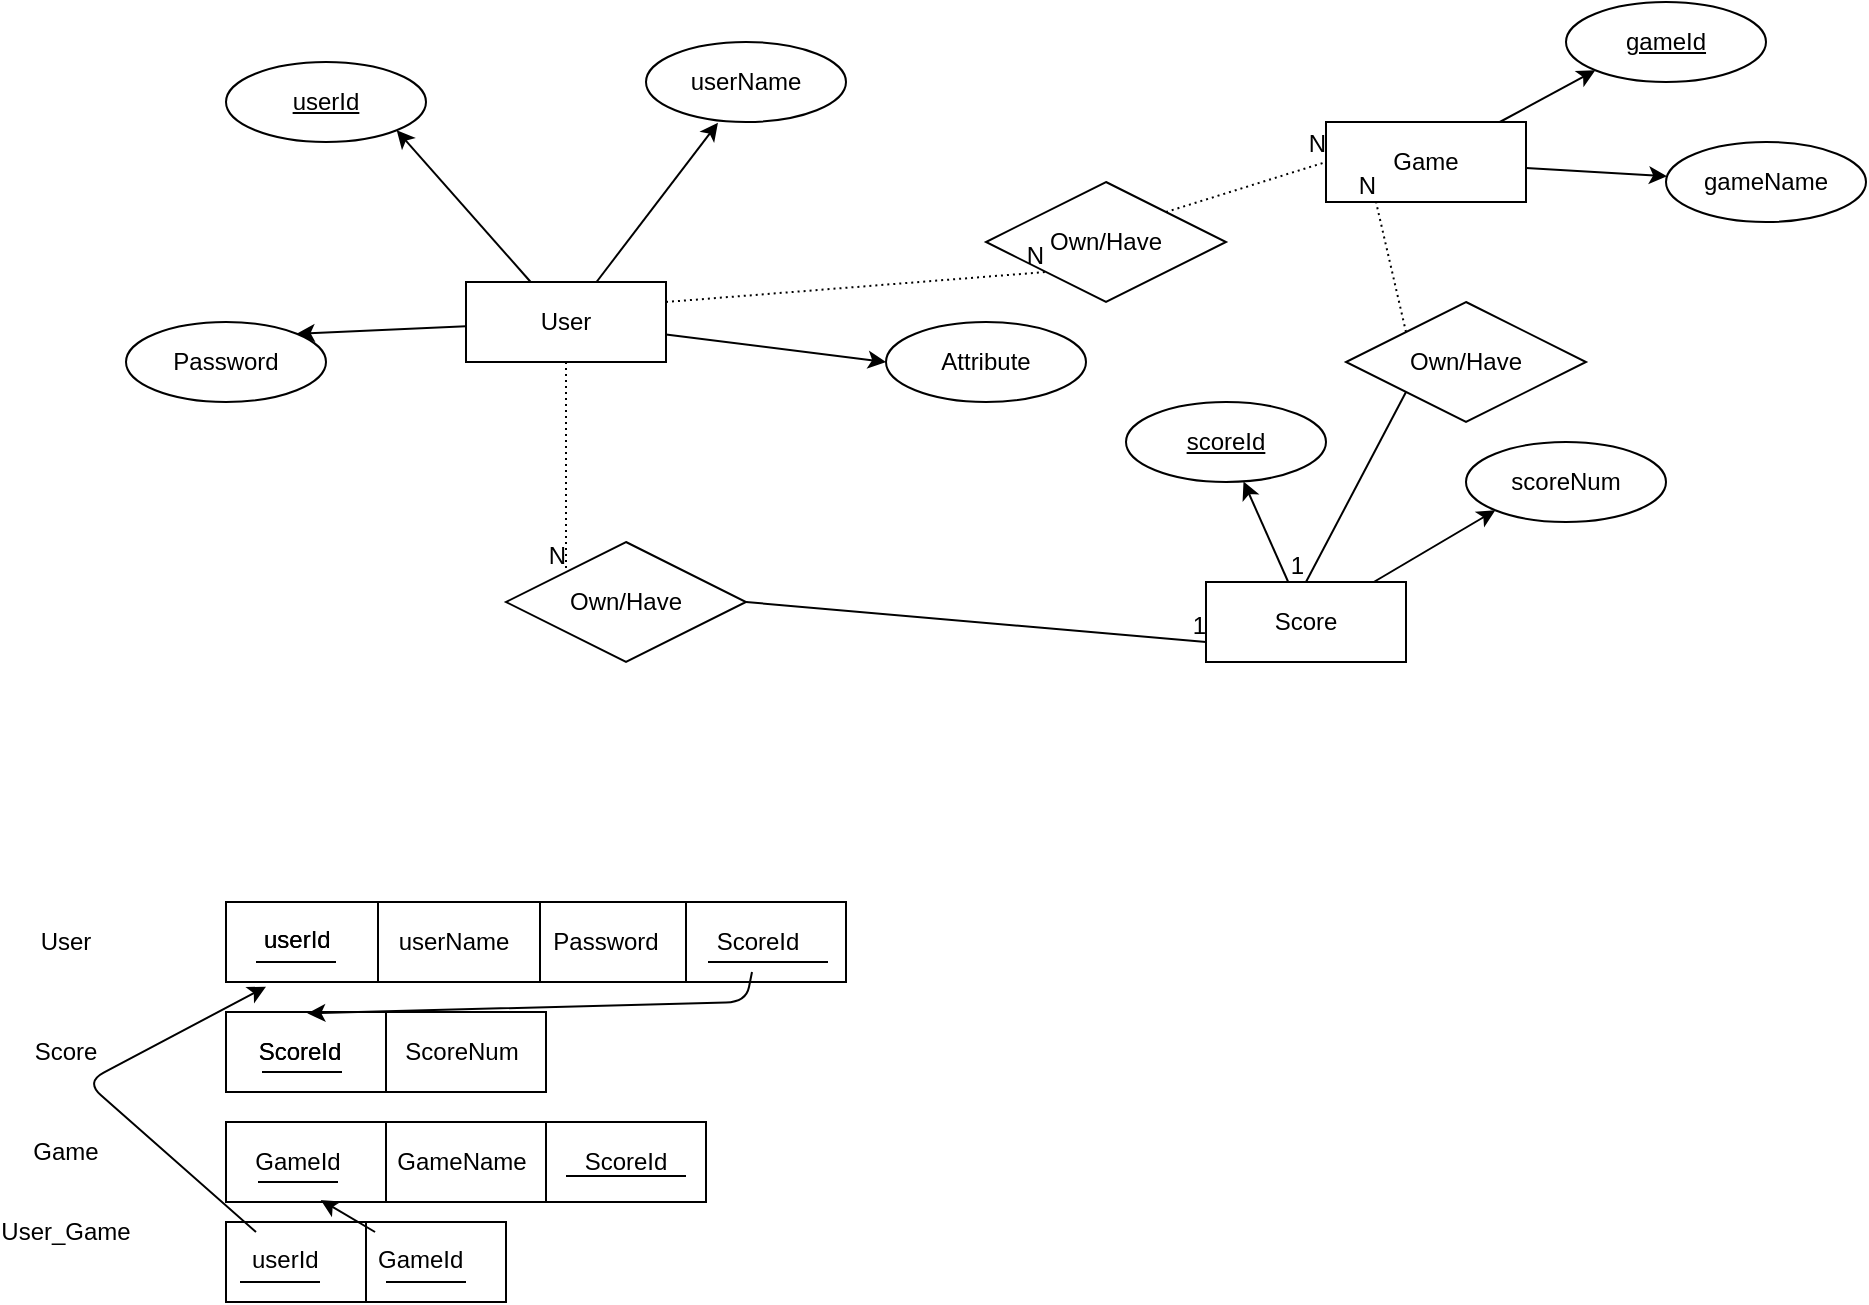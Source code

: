<mxfile>
    <diagram id="6PxIAA5w3FdN-SHMUKi2" name="Page-1">
        <mxGraphModel dx="746" dy="493" grid="1" gridSize="10" guides="1" tooltips="1" connect="1" arrows="1" fold="1" page="1" pageScale="1" pageWidth="1500" pageHeight="1000" math="0" shadow="0">
            <root>
                <mxCell id="0"/>
                <mxCell id="1" parent="0"/>
                <mxCell id="6" style="edgeStyle=none;html=1;entryX=0.36;entryY=1.008;entryDx=0;entryDy=0;entryPerimeter=0;" parent="1" source="2" target="5" edge="1">
                    <mxGeometry relative="1" as="geometry"/>
                </mxCell>
                <mxCell id="7" style="edgeStyle=none;html=1;entryX=1;entryY=1;entryDx=0;entryDy=0;" parent="1" source="2" target="3" edge="1">
                    <mxGeometry relative="1" as="geometry"/>
                </mxCell>
                <mxCell id="9" style="edgeStyle=none;html=1;entryX=1;entryY=0;entryDx=0;entryDy=0;" parent="1" source="2" target="8" edge="1">
                    <mxGeometry relative="1" as="geometry"/>
                </mxCell>
                <mxCell id="11" style="edgeStyle=none;html=1;entryX=0;entryY=0.5;entryDx=0;entryDy=0;" parent="1" source="2" target="94" edge="1">
                    <mxGeometry relative="1" as="geometry">
                        <mxPoint x="533.071" y="263.099" as="targetPoint"/>
                    </mxGeometry>
                </mxCell>
                <mxCell id="2" value="User" style="whiteSpace=wrap;html=1;align=center;" parent="1" vertex="1">
                    <mxGeometry x="330" y="220" width="100" height="40" as="geometry"/>
                </mxCell>
                <mxCell id="3" value="userId" style="ellipse;whiteSpace=wrap;html=1;align=center;fontStyle=4;" parent="1" vertex="1">
                    <mxGeometry x="210" y="110" width="100" height="40" as="geometry"/>
                </mxCell>
                <mxCell id="5" value="userName" style="ellipse;whiteSpace=wrap;html=1;align=center;" parent="1" vertex="1">
                    <mxGeometry x="420" y="100" width="100" height="40" as="geometry"/>
                </mxCell>
                <mxCell id="8" value="Password" style="ellipse;whiteSpace=wrap;html=1;align=center;" parent="1" vertex="1">
                    <mxGeometry x="160" y="240" width="100" height="40" as="geometry"/>
                </mxCell>
                <mxCell id="19" style="edgeStyle=none;html=1;" parent="1" source="14" target="18" edge="1">
                    <mxGeometry relative="1" as="geometry"/>
                </mxCell>
                <mxCell id="20" style="edgeStyle=none;html=1;entryX=0;entryY=1;entryDx=0;entryDy=0;" parent="1" source="14" target="16" edge="1">
                    <mxGeometry relative="1" as="geometry"/>
                </mxCell>
                <mxCell id="14" value="Game" style="whiteSpace=wrap;html=1;align=center;" parent="1" vertex="1">
                    <mxGeometry x="760" y="140" width="100" height="40" as="geometry"/>
                </mxCell>
                <mxCell id="16" value="gameId" style="ellipse;whiteSpace=wrap;html=1;align=center;fontStyle=4;" parent="1" vertex="1">
                    <mxGeometry x="880" y="80" width="100" height="40" as="geometry"/>
                </mxCell>
                <mxCell id="18" value="gameName" style="ellipse;whiteSpace=wrap;html=1;align=center;" parent="1" vertex="1">
                    <mxGeometry x="930" y="150" width="100" height="40" as="geometry"/>
                </mxCell>
                <mxCell id="24" style="edgeStyle=none;html=1;" parent="1" source="21" target="22" edge="1">
                    <mxGeometry relative="1" as="geometry"/>
                </mxCell>
                <mxCell id="25" style="edgeStyle=none;html=1;entryX=0;entryY=1;entryDx=0;entryDy=0;" parent="1" source="21" target="23" edge="1">
                    <mxGeometry relative="1" as="geometry"/>
                </mxCell>
                <mxCell id="21" value="Score" style="whiteSpace=wrap;html=1;align=center;" parent="1" vertex="1">
                    <mxGeometry x="700" y="370" width="100" height="40" as="geometry"/>
                </mxCell>
                <mxCell id="22" value="scoreId" style="ellipse;whiteSpace=wrap;html=1;align=center;fontStyle=4;" parent="1" vertex="1">
                    <mxGeometry x="660" y="280" width="100" height="40" as="geometry"/>
                </mxCell>
                <mxCell id="23" value="scoreNum" style="ellipse;whiteSpace=wrap;html=1;align=center;" parent="1" vertex="1">
                    <mxGeometry x="830" y="300" width="100" height="40" as="geometry"/>
                </mxCell>
                <mxCell id="27" value="Own/Have" style="shape=rhombus;perimeter=rhombusPerimeter;whiteSpace=wrap;html=1;align=center;" parent="1" vertex="1">
                    <mxGeometry x="590" y="170" width="120" height="60" as="geometry"/>
                </mxCell>
                <mxCell id="33" value="Own/Have" style="shape=rhombus;perimeter=rhombusPerimeter;whiteSpace=wrap;html=1;align=center;" parent="1" vertex="1">
                    <mxGeometry x="770" y="230" width="120" height="60" as="geometry"/>
                </mxCell>
                <mxCell id="36" value="" style="endArrow=none;html=1;rounded=0;entryX=0.5;entryY=0;entryDx=0;entryDy=0;exitX=0;exitY=1;exitDx=0;exitDy=0;" parent="1" source="33" target="21" edge="1">
                    <mxGeometry relative="1" as="geometry">
                        <mxPoint x="670" y="310" as="sourcePoint"/>
                        <mxPoint x="830" y="310" as="targetPoint"/>
                    </mxGeometry>
                </mxCell>
                <mxCell id="37" value="1" style="resizable=0;html=1;align=right;verticalAlign=bottom;" parent="36" connectable="0" vertex="1">
                    <mxGeometry x="1" relative="1" as="geometry"/>
                </mxCell>
                <mxCell id="38" value="Own/Have" style="shape=rhombus;perimeter=rhombusPerimeter;whiteSpace=wrap;html=1;align=center;" parent="1" vertex="1">
                    <mxGeometry x="350" y="350" width="120" height="60" as="geometry"/>
                </mxCell>
                <mxCell id="41" value="" style="endArrow=none;html=1;rounded=0;entryX=0;entryY=0.75;entryDx=0;entryDy=0;exitX=1;exitY=0.5;exitDx=0;exitDy=0;" parent="1" source="38" target="21" edge="1">
                    <mxGeometry relative="1" as="geometry">
                        <mxPoint x="560" y="310" as="sourcePoint"/>
                        <mxPoint x="720" y="310" as="targetPoint"/>
                    </mxGeometry>
                </mxCell>
                <mxCell id="42" value="1" style="resizable=0;html=1;align=right;verticalAlign=bottom;" parent="41" connectable="0" vertex="1">
                    <mxGeometry x="1" relative="1" as="geometry"/>
                </mxCell>
                <mxCell id="43" value="" style="shape=table;startSize=0;container=1;collapsible=0;childLayout=tableLayout;" parent="1" vertex="1">
                    <mxGeometry x="210" y="530" width="230" height="40" as="geometry"/>
                </mxCell>
                <mxCell id="44" value="" style="shape=tableRow;horizontal=0;startSize=0;swimlaneHead=0;swimlaneBody=0;top=0;left=0;bottom=0;right=0;collapsible=0;dropTarget=0;fillColor=none;points=[[0,0.5],[1,0.5]];portConstraint=eastwest;" parent="43" vertex="1">
                    <mxGeometry width="230" height="40" as="geometry"/>
                </mxCell>
                <mxCell id="45" value="" style="shape=partialRectangle;html=1;whiteSpace=wrap;connectable=0;overflow=hidden;fillColor=none;top=0;left=0;bottom=0;right=0;pointerEvents=1;" parent="44" vertex="1">
                    <mxGeometry width="76" height="40" as="geometry">
                        <mxRectangle width="76" height="40" as="alternateBounds"/>
                    </mxGeometry>
                </mxCell>
                <mxCell id="46" value="" style="shape=partialRectangle;html=1;whiteSpace=wrap;connectable=0;overflow=hidden;fillColor=none;top=0;left=0;bottom=0;right=0;pointerEvents=1;" parent="44" vertex="1">
                    <mxGeometry x="76" width="81" height="40" as="geometry">
                        <mxRectangle width="81" height="40" as="alternateBounds"/>
                    </mxGeometry>
                </mxCell>
                <mxCell id="47" value="" style="shape=partialRectangle;html=1;whiteSpace=wrap;connectable=0;overflow=hidden;fillColor=none;top=0;left=0;bottom=0;right=0;pointerEvents=1;" parent="44" vertex="1">
                    <mxGeometry x="157" width="73" height="40" as="geometry">
                        <mxRectangle width="73" height="40" as="alternateBounds"/>
                    </mxGeometry>
                </mxCell>
                <mxCell id="48" value="userId" style="text;strokeColor=none;fillColor=none;spacingLeft=4;spacingRight=4;overflow=hidden;rotatable=0;points=[[0,0.5],[1,0.5]];portConstraint=eastwest;fontSize=12;" parent="1" vertex="1">
                    <mxGeometry x="223" y="535" width="50" height="30" as="geometry"/>
                </mxCell>
                <mxCell id="49" value="" style="line;strokeWidth=1;rotatable=0;dashed=0;labelPosition=right;align=left;verticalAlign=middle;spacingTop=0;spacingLeft=6;points=[];portConstraint=eastwest;" parent="1" vertex="1">
                    <mxGeometry x="225" y="555" width="40" height="10" as="geometry"/>
                </mxCell>
                <mxCell id="50" value="User" style="text;html=1;strokeColor=none;fillColor=none;align=center;verticalAlign=middle;whiteSpace=wrap;rounded=0;" parent="1" vertex="1">
                    <mxGeometry x="100" y="535" width="60" height="30" as="geometry"/>
                </mxCell>
                <mxCell id="51" value="userName" style="text;html=1;strokeColor=none;fillColor=none;align=center;verticalAlign=middle;whiteSpace=wrap;rounded=0;" parent="1" vertex="1">
                    <mxGeometry x="294" y="535" width="60" height="30" as="geometry"/>
                </mxCell>
                <mxCell id="52" value="Password" style="text;html=1;strokeColor=none;fillColor=none;align=center;verticalAlign=middle;whiteSpace=wrap;rounded=0;" parent="1" vertex="1">
                    <mxGeometry x="370" y="535" width="60" height="30" as="geometry"/>
                </mxCell>
                <mxCell id="53" value="Score" style="text;html=1;strokeColor=none;fillColor=none;align=center;verticalAlign=middle;whiteSpace=wrap;rounded=0;" parent="1" vertex="1">
                    <mxGeometry x="100" y="590" width="60" height="30" as="geometry"/>
                </mxCell>
                <mxCell id="54" value="" style="shape=table;startSize=0;container=1;collapsible=0;childLayout=tableLayout;" parent="1" vertex="1">
                    <mxGeometry x="210" y="585" width="160" height="40" as="geometry"/>
                </mxCell>
                <mxCell id="55" value="" style="shape=tableRow;horizontal=0;startSize=0;swimlaneHead=0;swimlaneBody=0;top=0;left=0;bottom=0;right=0;collapsible=0;dropTarget=0;fillColor=none;points=[[0,0.5],[1,0.5]];portConstraint=eastwest;" parent="54" vertex="1">
                    <mxGeometry width="160" height="40" as="geometry"/>
                </mxCell>
                <mxCell id="56" value="" style="shape=partialRectangle;html=1;whiteSpace=wrap;connectable=0;overflow=hidden;fillColor=none;top=0;left=0;bottom=0;right=0;pointerEvents=1;" parent="55" vertex="1">
                    <mxGeometry width="80" height="40" as="geometry">
                        <mxRectangle width="80" height="40" as="alternateBounds"/>
                    </mxGeometry>
                </mxCell>
                <mxCell id="57" value="" style="shape=partialRectangle;html=1;whiteSpace=wrap;connectable=0;overflow=hidden;fillColor=none;top=0;left=0;bottom=0;right=0;pointerEvents=1;" parent="55" vertex="1">
                    <mxGeometry x="80" width="80" height="40" as="geometry">
                        <mxRectangle width="80" height="40" as="alternateBounds"/>
                    </mxGeometry>
                </mxCell>
                <mxCell id="58" value="ScoreId" style="text;html=1;strokeColor=none;fillColor=none;align=center;verticalAlign=middle;whiteSpace=wrap;rounded=0;" parent="1" vertex="1">
                    <mxGeometry x="217" y="590" width="60" height="30" as="geometry"/>
                </mxCell>
                <mxCell id="59" value="ScoreNum" style="text;html=1;strokeColor=none;fillColor=none;align=center;verticalAlign=middle;whiteSpace=wrap;rounded=0;" parent="1" vertex="1">
                    <mxGeometry x="298" y="590" width="60" height="30" as="geometry"/>
                </mxCell>
                <mxCell id="60" value="Game" style="text;html=1;strokeColor=none;fillColor=none;align=center;verticalAlign=middle;whiteSpace=wrap;rounded=0;" parent="1" vertex="1">
                    <mxGeometry x="100" y="640" width="60" height="30" as="geometry"/>
                </mxCell>
                <mxCell id="61" value="" style="shape=table;startSize=0;container=1;collapsible=0;childLayout=tableLayout;" parent="1" vertex="1">
                    <mxGeometry x="210" y="640" width="160" height="40" as="geometry"/>
                </mxCell>
                <mxCell id="62" value="" style="shape=tableRow;horizontal=0;startSize=0;swimlaneHead=0;swimlaneBody=0;top=0;left=0;bottom=0;right=0;collapsible=0;dropTarget=0;fillColor=none;points=[[0,0.5],[1,0.5]];portConstraint=eastwest;" parent="61" vertex="1">
                    <mxGeometry width="160" height="40" as="geometry"/>
                </mxCell>
                <mxCell id="63" value="" style="shape=partialRectangle;html=1;whiteSpace=wrap;connectable=0;overflow=hidden;fillColor=none;top=0;left=0;bottom=0;right=0;pointerEvents=1;" parent="62" vertex="1">
                    <mxGeometry width="80" height="40" as="geometry">
                        <mxRectangle width="80" height="40" as="alternateBounds"/>
                    </mxGeometry>
                </mxCell>
                <mxCell id="64" value="" style="shape=partialRectangle;html=1;whiteSpace=wrap;connectable=0;overflow=hidden;fillColor=none;top=0;left=0;bottom=0;right=0;pointerEvents=1;" parent="62" vertex="1">
                    <mxGeometry x="80" width="80" height="40" as="geometry">
                        <mxRectangle width="80" height="40" as="alternateBounds"/>
                    </mxGeometry>
                </mxCell>
                <mxCell id="65" value="GameId" style="text;html=1;strokeColor=none;fillColor=none;align=center;verticalAlign=middle;whiteSpace=wrap;rounded=0;" parent="1" vertex="1">
                    <mxGeometry x="216" y="645" width="60" height="30" as="geometry"/>
                </mxCell>
                <mxCell id="66" value="GameName" style="text;html=1;strokeColor=none;fillColor=none;align=center;verticalAlign=middle;whiteSpace=wrap;rounded=0;" parent="1" vertex="1">
                    <mxGeometry x="298" y="645" width="60" height="30" as="geometry"/>
                </mxCell>
                <mxCell id="67" value="" style="line;strokeWidth=1;rotatable=0;dashed=0;labelPosition=right;align=left;verticalAlign=middle;spacingTop=0;spacingLeft=6;points=[];portConstraint=eastwest;" parent="1" vertex="1">
                    <mxGeometry x="228" y="610" width="40" height="10" as="geometry"/>
                </mxCell>
                <mxCell id="68" value="" style="line;strokeWidth=1;rotatable=0;dashed=0;labelPosition=right;align=left;verticalAlign=middle;spacingTop=0;spacingLeft=6;points=[];portConstraint=eastwest;" parent="1" vertex="1">
                    <mxGeometry x="226" y="665" width="40" height="10" as="geometry"/>
                </mxCell>
                <mxCell id="69" value="User_Game" style="text;html=1;strokeColor=none;fillColor=none;align=center;verticalAlign=middle;whiteSpace=wrap;rounded=0;" parent="1" vertex="1">
                    <mxGeometry x="100" y="680" width="60" height="30" as="geometry"/>
                </mxCell>
                <mxCell id="70" value="" style="shape=table;startSize=0;container=1;collapsible=0;childLayout=tableLayout;" parent="1" vertex="1">
                    <mxGeometry x="210" y="690" width="140" height="40" as="geometry"/>
                </mxCell>
                <mxCell id="71" value="" style="shape=tableRow;horizontal=0;startSize=0;swimlaneHead=0;swimlaneBody=0;top=0;left=0;bottom=0;right=0;collapsible=0;dropTarget=0;fillColor=none;points=[[0,0.5],[1,0.5]];portConstraint=eastwest;" parent="70" vertex="1">
                    <mxGeometry width="140" height="40" as="geometry"/>
                </mxCell>
                <mxCell id="72" value="" style="shape=partialRectangle;html=1;whiteSpace=wrap;connectable=0;overflow=hidden;fillColor=none;top=0;left=0;bottom=0;right=0;pointerEvents=1;" parent="71" vertex="1">
                    <mxGeometry width="70" height="40" as="geometry">
                        <mxRectangle width="70" height="40" as="alternateBounds"/>
                    </mxGeometry>
                </mxCell>
                <mxCell id="73" value="" style="shape=partialRectangle;html=1;whiteSpace=wrap;connectable=0;overflow=hidden;fillColor=none;top=0;left=0;bottom=0;right=0;pointerEvents=1;" parent="71" vertex="1">
                    <mxGeometry x="70" width="70" height="40" as="geometry">
                        <mxRectangle width="70" height="40" as="alternateBounds"/>
                    </mxGeometry>
                </mxCell>
                <mxCell id="74" value="userId" style="text;strokeColor=none;fillColor=none;spacingLeft=4;spacingRight=4;overflow=hidden;rotatable=0;points=[[0,0.5],[1,0.5]];portConstraint=eastwest;fontSize=12;" parent="1" vertex="1">
                    <mxGeometry x="223" y="535" width="50" height="30" as="geometry"/>
                </mxCell>
                <mxCell id="88" style="edgeStyle=none;html=1;entryX=0.087;entryY=1.058;entryDx=0;entryDy=0;entryPerimeter=0;" parent="1" source="75" target="44" edge="1">
                    <mxGeometry relative="1" as="geometry">
                        <Array as="points">
                            <mxPoint x="140" y="620"/>
                        </Array>
                    </mxGeometry>
                </mxCell>
                <mxCell id="75" value="userId" style="text;strokeColor=none;fillColor=none;spacingLeft=4;spacingRight=4;overflow=hidden;rotatable=0;points=[[0,0.5],[1,0.5]];portConstraint=eastwest;fontSize=12;" parent="1" vertex="1">
                    <mxGeometry x="217" y="695" width="50" height="30" as="geometry"/>
                </mxCell>
                <mxCell id="87" style="edgeStyle=none;html=1;entryX=0.296;entryY=0.975;entryDx=0;entryDy=0;entryPerimeter=0;" parent="1" source="76" target="62" edge="1">
                    <mxGeometry relative="1" as="geometry"/>
                </mxCell>
                <mxCell id="76" value="GameId" style="text;strokeColor=none;fillColor=none;spacingLeft=4;spacingRight=4;overflow=hidden;rotatable=0;points=[[0,0.5],[1,0.5]];portConstraint=eastwest;fontSize=12;" parent="1" vertex="1">
                    <mxGeometry x="280" y="695" width="60" height="30" as="geometry"/>
                </mxCell>
                <mxCell id="77" value="" style="line;strokeWidth=1;rotatable=0;dashed=0;labelPosition=right;align=left;verticalAlign=middle;spacingTop=0;spacingLeft=6;points=[];portConstraint=eastwest;" parent="1" vertex="1">
                    <mxGeometry x="217" y="715" width="40" height="10" as="geometry"/>
                </mxCell>
                <mxCell id="78" value="" style="line;strokeWidth=1;rotatable=0;dashed=0;labelPosition=right;align=left;verticalAlign=middle;spacingTop=0;spacingLeft=6;points=[];portConstraint=eastwest;" parent="1" vertex="1">
                    <mxGeometry x="290" y="715" width="40" height="10" as="geometry"/>
                </mxCell>
                <mxCell id="79" value="" style="shape=table;startSize=0;container=1;collapsible=0;childLayout=tableLayout;" parent="1" vertex="1">
                    <mxGeometry x="440" y="530" width="80" height="40" as="geometry"/>
                </mxCell>
                <mxCell id="80" value="" style="shape=tableRow;horizontal=0;startSize=0;swimlaneHead=0;swimlaneBody=0;top=0;left=0;bottom=0;right=0;collapsible=0;dropTarget=0;fillColor=none;points=[[0,0.5],[1,0.5]];portConstraint=eastwest;" parent="79" vertex="1">
                    <mxGeometry width="80" height="40" as="geometry"/>
                </mxCell>
                <mxCell id="81" value="" style="shape=partialRectangle;html=1;whiteSpace=wrap;connectable=0;overflow=hidden;fillColor=none;top=0;left=0;bottom=0;right=0;pointerEvents=1;" parent="80" vertex="1">
                    <mxGeometry width="80" height="40" as="geometry">
                        <mxRectangle width="80" height="40" as="alternateBounds"/>
                    </mxGeometry>
                </mxCell>
                <mxCell id="82" value="ScoreId" style="text;html=1;strokeColor=none;fillColor=none;align=center;verticalAlign=middle;whiteSpace=wrap;rounded=0;" parent="1" vertex="1">
                    <mxGeometry x="217" y="590" width="60" height="30" as="geometry"/>
                </mxCell>
                <mxCell id="86" style="edgeStyle=none;html=1;entryX=0.254;entryY=0.017;entryDx=0;entryDy=0;entryPerimeter=0;" parent="1" source="83" target="55" edge="1">
                    <mxGeometry relative="1" as="geometry">
                        <Array as="points">
                            <mxPoint x="470" y="580"/>
                        </Array>
                    </mxGeometry>
                </mxCell>
                <mxCell id="83" value="ScoreId" style="text;html=1;strokeColor=none;fillColor=none;align=center;verticalAlign=middle;whiteSpace=wrap;rounded=0;" parent="1" vertex="1">
                    <mxGeometry x="446" y="535" width="60" height="30" as="geometry"/>
                </mxCell>
                <mxCell id="84" value="" style="line;strokeWidth=1;rotatable=0;dashed=0;labelPosition=right;align=left;verticalAlign=middle;spacingTop=0;spacingLeft=6;points=[];portConstraint=eastwest;" parent="1" vertex="1">
                    <mxGeometry x="451" y="555" width="60" height="10" as="geometry"/>
                </mxCell>
                <mxCell id="89" value="" style="shape=table;startSize=0;container=1;collapsible=0;childLayout=tableLayout;" parent="1" vertex="1">
                    <mxGeometry x="370" y="640" width="80" height="40" as="geometry"/>
                </mxCell>
                <mxCell id="90" value="" style="shape=tableRow;horizontal=0;startSize=0;swimlaneHead=0;swimlaneBody=0;top=0;left=0;bottom=0;right=0;collapsible=0;dropTarget=0;fillColor=none;points=[[0,0.5],[1,0.5]];portConstraint=eastwest;" parent="89" vertex="1">
                    <mxGeometry width="80" height="40" as="geometry"/>
                </mxCell>
                <mxCell id="91" value="" style="shape=partialRectangle;html=1;whiteSpace=wrap;connectable=0;overflow=hidden;fillColor=none;top=0;left=0;bottom=0;right=0;pointerEvents=1;" parent="90" vertex="1">
                    <mxGeometry width="80" height="40" as="geometry">
                        <mxRectangle width="80" height="40" as="alternateBounds"/>
                    </mxGeometry>
                </mxCell>
                <mxCell id="92" value="ScoreId" style="text;html=1;strokeColor=none;fillColor=none;align=center;verticalAlign=middle;whiteSpace=wrap;rounded=0;" parent="1" vertex="1">
                    <mxGeometry x="380" y="645" width="60" height="30" as="geometry"/>
                </mxCell>
                <mxCell id="93" value="" style="line;strokeWidth=1;rotatable=0;dashed=0;labelPosition=right;align=left;verticalAlign=middle;spacingTop=0;spacingLeft=6;points=[];portConstraint=eastwest;" parent="1" vertex="1">
                    <mxGeometry x="380" y="662" width="60" height="10" as="geometry"/>
                </mxCell>
                <mxCell id="94" value="Attribute" style="ellipse;whiteSpace=wrap;html=1;align=center;" parent="1" vertex="1">
                    <mxGeometry x="540" y="240" width="100" height="40" as="geometry"/>
                </mxCell>
                <mxCell id="99" value="" style="endArrow=none;html=1;rounded=0;dashed=1;dashPattern=1 2;entryX=0;entryY=0.5;entryDx=0;entryDy=0;exitX=1;exitY=0;exitDx=0;exitDy=0;" parent="1" source="27" target="14" edge="1">
                    <mxGeometry relative="1" as="geometry">
                        <mxPoint x="550" y="159.29" as="sourcePoint"/>
                        <mxPoint x="710" y="159.29" as="targetPoint"/>
                    </mxGeometry>
                </mxCell>
                <mxCell id="100" value="N" style="resizable=0;html=1;align=right;verticalAlign=bottom;" parent="99" connectable="0" vertex="1">
                    <mxGeometry x="1" relative="1" as="geometry"/>
                </mxCell>
                <mxCell id="101" value="" style="endArrow=none;html=1;rounded=0;dashed=1;dashPattern=1 2;exitX=1;exitY=0.25;exitDx=0;exitDy=0;entryX=0;entryY=1;entryDx=0;entryDy=0;" parent="1" source="2" target="27" edge="1">
                    <mxGeometry relative="1" as="geometry">
                        <mxPoint x="490" y="150" as="sourcePoint"/>
                        <mxPoint x="650" y="150" as="targetPoint"/>
                    </mxGeometry>
                </mxCell>
                <mxCell id="102" value="N" style="resizable=0;html=1;align=right;verticalAlign=bottom;" parent="101" connectable="0" vertex="1">
                    <mxGeometry x="1" relative="1" as="geometry"/>
                </mxCell>
                <mxCell id="103" value="" style="endArrow=none;html=1;rounded=0;dashed=1;dashPattern=1 2;exitX=0.5;exitY=1;exitDx=0;exitDy=0;entryX=0;entryY=0;entryDx=0;entryDy=0;" parent="1" source="2" target="38" edge="1">
                    <mxGeometry relative="1" as="geometry">
                        <mxPoint x="530" y="330" as="sourcePoint"/>
                        <mxPoint x="690" y="330" as="targetPoint"/>
                    </mxGeometry>
                </mxCell>
                <mxCell id="104" value="N" style="resizable=0;html=1;align=right;verticalAlign=bottom;" parent="103" connectable="0" vertex="1">
                    <mxGeometry x="1" relative="1" as="geometry"/>
                </mxCell>
                <mxCell id="105" value="" style="endArrow=none;html=1;rounded=0;dashed=1;dashPattern=1 2;exitX=0;exitY=0;exitDx=0;exitDy=0;entryX=0.25;entryY=1;entryDx=0;entryDy=0;" parent="1" source="33" target="14" edge="1">
                    <mxGeometry relative="1" as="geometry">
                        <mxPoint x="530" y="330" as="sourcePoint"/>
                        <mxPoint x="690" y="330" as="targetPoint"/>
                    </mxGeometry>
                </mxCell>
                <mxCell id="106" value="N" style="resizable=0;html=1;align=right;verticalAlign=bottom;" parent="105" connectable="0" vertex="1">
                    <mxGeometry x="1" relative="1" as="geometry"/>
                </mxCell>
            </root>
        </mxGraphModel>
    </diagram>
</mxfile>